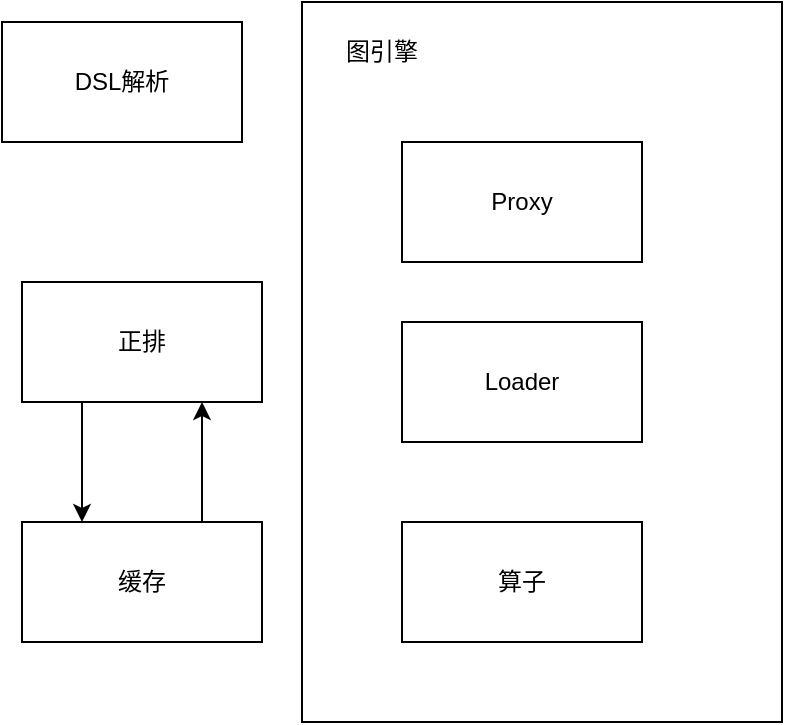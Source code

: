 <mxfile version="20.4.1" type="github">
  <diagram id="uGmTBWZkChkYhaZ87-cj" name="第 1 页">
    <mxGraphModel dx="1018" dy="604" grid="1" gridSize="10" guides="1" tooltips="1" connect="1" arrows="1" fold="1" page="1" pageScale="1" pageWidth="827" pageHeight="1169" math="0" shadow="0">
      <root>
        <mxCell id="0" />
        <mxCell id="1" parent="0" />
        <mxCell id="XvsR5LYBpUdHOYx1DFgG-4" value="图引擎" style="rounded=0;whiteSpace=wrap;html=1;" vertex="1" parent="1">
          <mxGeometry x="320" y="120" width="240" height="360" as="geometry" />
        </mxCell>
        <mxCell id="XvsR5LYBpUdHOYx1DFgG-1" value="DSL解析" style="rounded=0;whiteSpace=wrap;html=1;" vertex="1" parent="1">
          <mxGeometry x="170" y="130" width="120" height="60" as="geometry" />
        </mxCell>
        <mxCell id="XvsR5LYBpUdHOYx1DFgG-2" value="Proxy" style="rounded=0;whiteSpace=wrap;html=1;" vertex="1" parent="1">
          <mxGeometry x="370" y="190" width="120" height="60" as="geometry" />
        </mxCell>
        <mxCell id="XvsR5LYBpUdHOYx1DFgG-3" value="Loader" style="rounded=0;whiteSpace=wrap;html=1;" vertex="1" parent="1">
          <mxGeometry x="370" y="280" width="120" height="60" as="geometry" />
        </mxCell>
        <mxCell id="XvsR5LYBpUdHOYx1DFgG-5" value="算子" style="rounded=0;whiteSpace=wrap;html=1;" vertex="1" parent="1">
          <mxGeometry x="370" y="380" width="120" height="60" as="geometry" />
        </mxCell>
        <mxCell id="XvsR5LYBpUdHOYx1DFgG-10" style="edgeStyle=orthogonalEdgeStyle;rounded=0;orthogonalLoop=1;jettySize=auto;html=1;exitX=0.25;exitY=1;exitDx=0;exitDy=0;entryX=0.25;entryY=0;entryDx=0;entryDy=0;" edge="1" parent="1" source="XvsR5LYBpUdHOYx1DFgG-6" target="XvsR5LYBpUdHOYx1DFgG-8">
          <mxGeometry relative="1" as="geometry" />
        </mxCell>
        <mxCell id="XvsR5LYBpUdHOYx1DFgG-6" value="正排" style="rounded=0;whiteSpace=wrap;html=1;" vertex="1" parent="1">
          <mxGeometry x="180" y="260" width="120" height="60" as="geometry" />
        </mxCell>
        <mxCell id="XvsR5LYBpUdHOYx1DFgG-7" value="图引擎" style="text;html=1;strokeColor=none;fillColor=none;align=center;verticalAlign=middle;whiteSpace=wrap;rounded=0;" vertex="1" parent="1">
          <mxGeometry x="330" y="130" width="60" height="30" as="geometry" />
        </mxCell>
        <mxCell id="XvsR5LYBpUdHOYx1DFgG-11" style="edgeStyle=orthogonalEdgeStyle;rounded=0;orthogonalLoop=1;jettySize=auto;html=1;exitX=0.75;exitY=0;exitDx=0;exitDy=0;entryX=0.75;entryY=1;entryDx=0;entryDy=0;" edge="1" parent="1" source="XvsR5LYBpUdHOYx1DFgG-8" target="XvsR5LYBpUdHOYx1DFgG-6">
          <mxGeometry relative="1" as="geometry" />
        </mxCell>
        <mxCell id="XvsR5LYBpUdHOYx1DFgG-8" value="缓存" style="rounded=0;whiteSpace=wrap;html=1;" vertex="1" parent="1">
          <mxGeometry x="180" y="380" width="120" height="60" as="geometry" />
        </mxCell>
      </root>
    </mxGraphModel>
  </diagram>
</mxfile>
